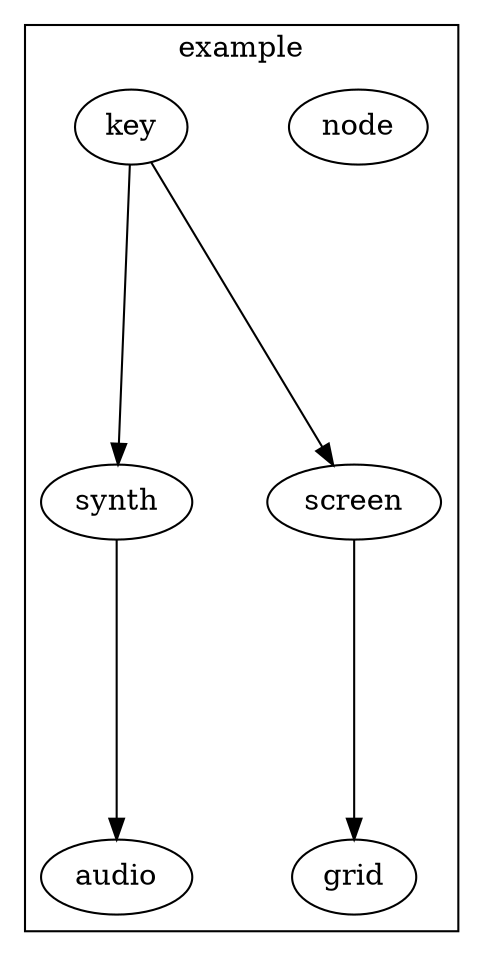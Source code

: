digraph unix { graph [nodesep = 0.5; ranksep=2]; subgraph cluster_example_1 { label = "example"; node_0 [label="node"]; key_1 [label="key"]; synth_2 [label="synth"]; audio_3 [label="audio"]; screen_4 [label="screen"]; grid_5 [label="grid"]; }"key_1" -> "synth_2"; "key_1" -> "screen_4"; "synth_2" -> "audio_3"; "screen_4" -> "grid_5"; }